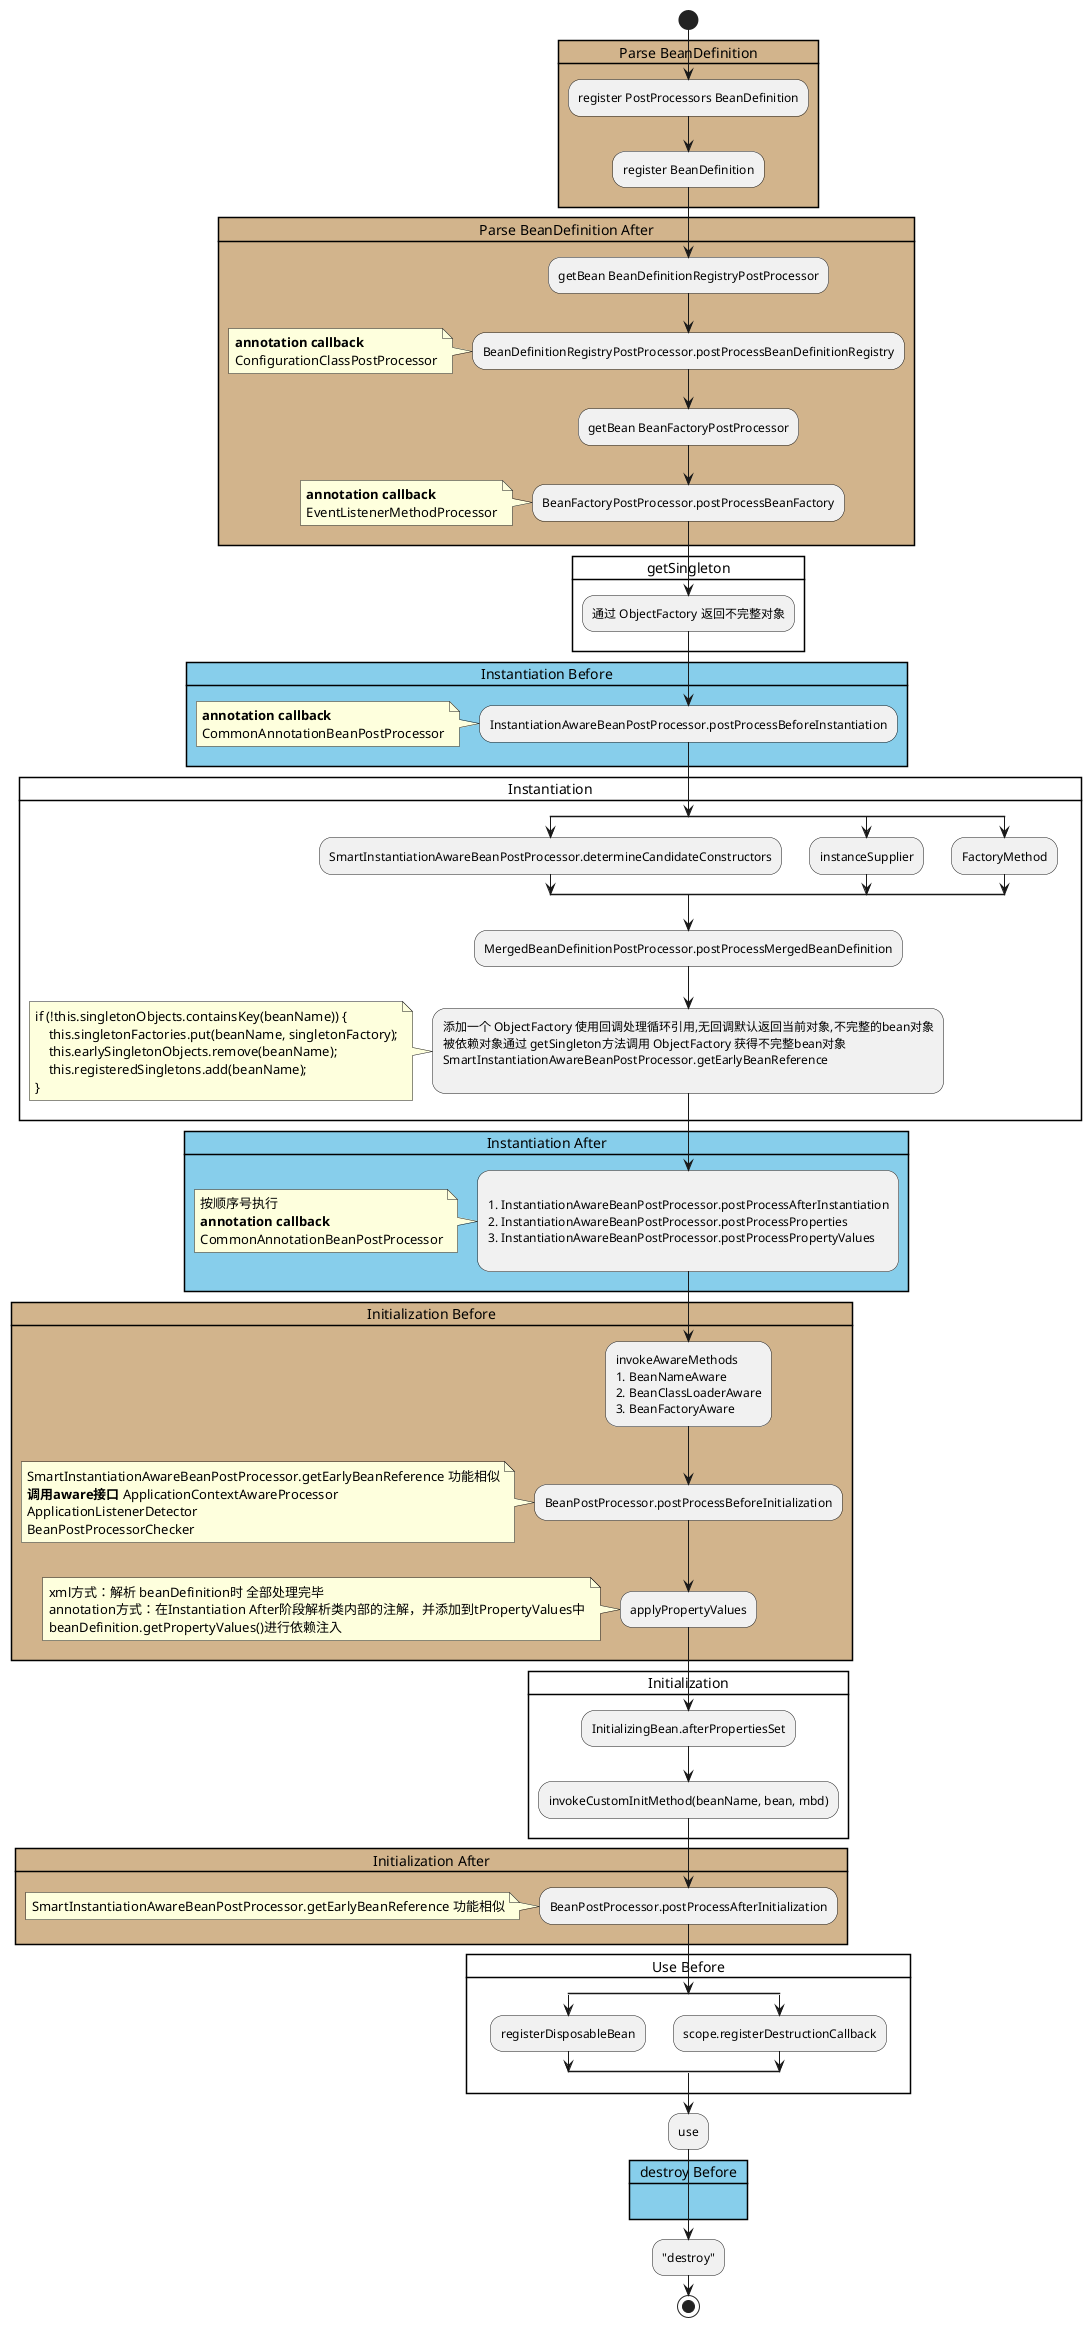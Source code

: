 @startuml
'https://plantuml.com/activity-diagram-beta

start
card "Parse BeanDefinition" #tan{
    :register PostProcessors BeanDefinition;
    :register BeanDefinition;
}

card "Parse BeanDefinition After" #tan{
    :getBean BeanDefinitionRegistryPostProcessor;
    :BeanDefinitionRegistryPostProcessor.postProcessBeanDefinitionRegistry;
    note
    **annotation callback**
    ConfigurationClassPostProcessor
    end note
    :getBean BeanFactoryPostProcessor;
    :BeanFactoryPostProcessor.postProcessBeanFactory;
    note
    **annotation callback**
    EventListenerMethodProcessor
    end note
}
card "getSingleton" {
    :通过 ObjectFactory 返回不完整对象;
}

card "Instantiation Before" #skyblue    {
    :InstantiationAwareBeanPostProcessor.postProcessBeforeInstantiation;
    note
    **annotation callback**
    CommonAnnotationBeanPostProcessor
    end note

}

card "Instantiation"{
split
    :SmartInstantiationAwareBeanPostProcessor.determineCandidateConstructors;
split again
    :instanceSupplier;
split again
    :FactoryMethod;

endsplit
    :MergedBeanDefinitionPostProcessor.postProcessMergedBeanDefinition;
    :添加一个 ObjectFactory 使用回调处理循环引用,无回调默认返回当前对象,不完整的bean对象
    被依赖对象通过 getSingleton方法调用 ObjectFactory 获得不完整bean对象
    SmartInstantiationAwareBeanPostProcessor.getEarlyBeanReference
    ;
    note
    if (!this.singletonObjects.containsKey(beanName)) {
        this.singletonFactories.put(beanName, singletonFactory);
        this.earlySingletonObjects.remove(beanName);
        this.registeredSingletons.add(beanName);
    }
    end note
}

card "Instantiation After" #skyblue {
    :
    #InstantiationAwareBeanPostProcessor.postProcessAfterInstantiation
    #InstantiationAwareBeanPostProcessor.postProcessProperties
    #InstantiationAwareBeanPostProcessor.postProcessPropertyValues
    ;
    note
    按顺序号执行
    **annotation callback**
    CommonAnnotationBeanPostProcessor
    end note
}


card "Initialization Before" #tan {
    :invokeAwareMethods
    #BeanNameAware
    #BeanClassLoaderAware
    #BeanFactoryAware;
    :BeanPostProcessor.postProcessBeforeInitialization;
    note
        SmartInstantiationAwareBeanPostProcessor.getEarlyBeanReference 功能相似
        **调用aware接口** ApplicationContextAwareProcessor
        ApplicationListenerDetector
        BeanPostProcessorChecker
    end note
    :applyPropertyValues;
    note
    xml方式：解析 beanDefinition时 全部处理完毕
    annotation方式：在Instantiation After阶段解析类内部的注解，并添加到tPropertyValues中
    beanDefinition.getPropertyValues()进行依赖注入
    end note

}

card "Initialization" {
    :InitializingBean.afterPropertiesSet;
    :invokeCustomInitMethod(beanName, bean, mbd);

}

card "Initialization After" #tan {
    :BeanPostProcessor.postProcessAfterInitialization;
    note
        SmartInstantiationAwareBeanPostProcessor.getEarlyBeanReference 功能相似
    end note
}
card "Use Before"{
split
    :registerDisposableBean;
split again
    :scope.registerDestructionCallback;
endsplit

}
:use;

card "destroy Before" #skyblue {

}
:"destroy";
stop

@enduml

